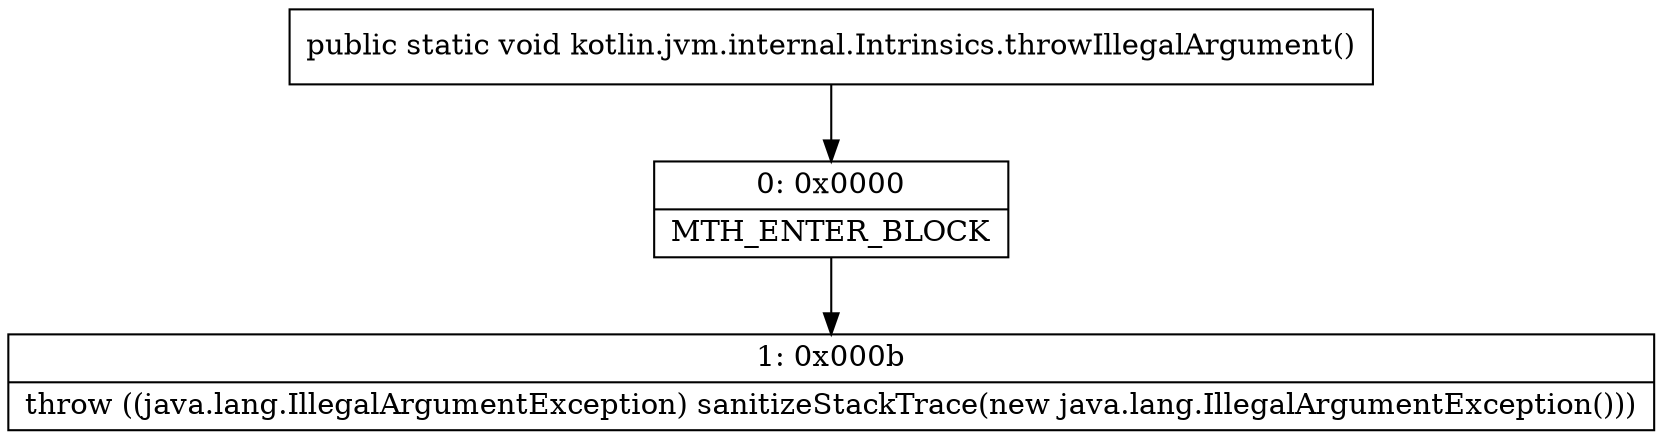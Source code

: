 digraph "CFG forkotlin.jvm.internal.Intrinsics.throwIllegalArgument()V" {
Node_0 [shape=record,label="{0\:\ 0x0000|MTH_ENTER_BLOCK\l}"];
Node_1 [shape=record,label="{1\:\ 0x000b|throw ((java.lang.IllegalArgumentException) sanitizeStackTrace(new java.lang.IllegalArgumentException()))\l}"];
MethodNode[shape=record,label="{public static void kotlin.jvm.internal.Intrinsics.throwIllegalArgument() }"];
MethodNode -> Node_0;
Node_0 -> Node_1;
}

